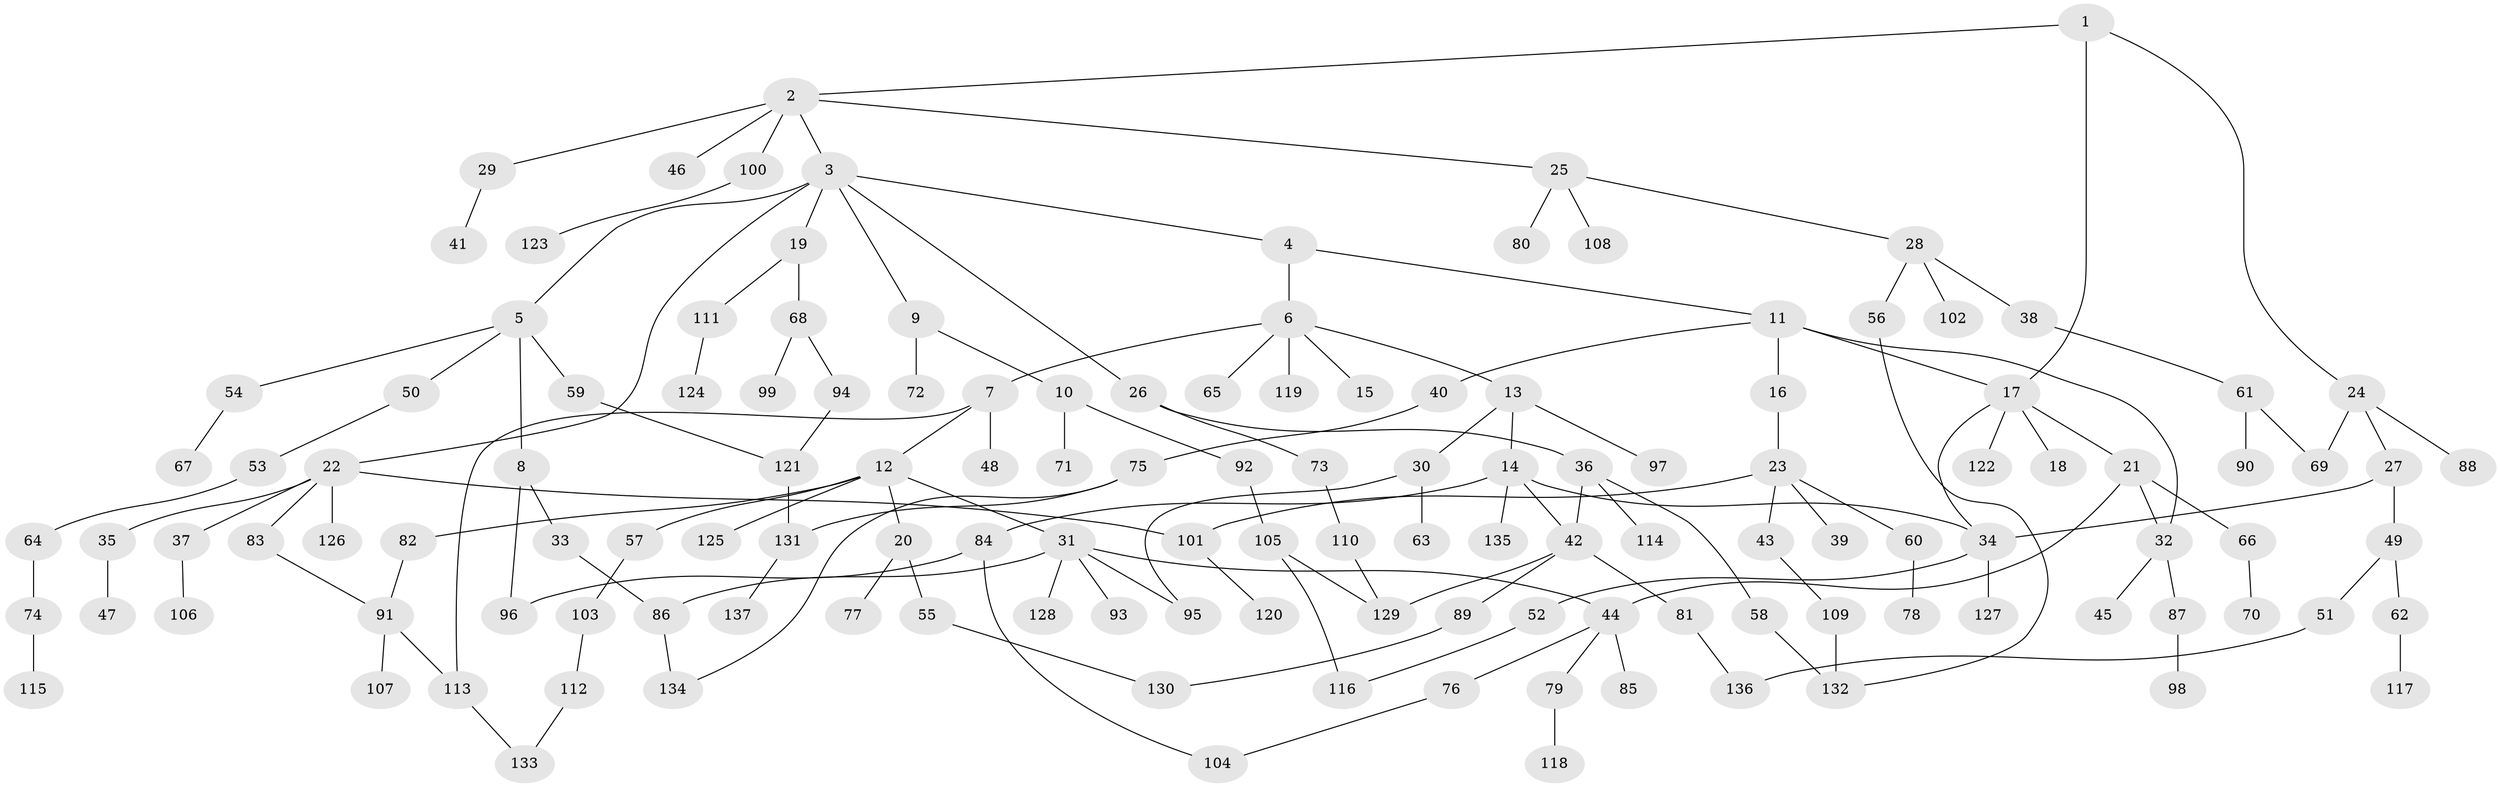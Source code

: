 // coarse degree distribution, {12: 0.04878048780487805, 14: 0.024390243902439025, 3: 0.0975609756097561, 9: 0.04878048780487805, 6: 0.024390243902439025, 5: 0.024390243902439025, 1: 0.4146341463414634, 2: 0.3170731707317073}
// Generated by graph-tools (version 1.1) at 2025/17/03/04/25 18:17:04]
// undirected, 137 vertices, 161 edges
graph export_dot {
graph [start="1"]
  node [color=gray90,style=filled];
  1;
  2;
  3;
  4;
  5;
  6;
  7;
  8;
  9;
  10;
  11;
  12;
  13;
  14;
  15;
  16;
  17;
  18;
  19;
  20;
  21;
  22;
  23;
  24;
  25;
  26;
  27;
  28;
  29;
  30;
  31;
  32;
  33;
  34;
  35;
  36;
  37;
  38;
  39;
  40;
  41;
  42;
  43;
  44;
  45;
  46;
  47;
  48;
  49;
  50;
  51;
  52;
  53;
  54;
  55;
  56;
  57;
  58;
  59;
  60;
  61;
  62;
  63;
  64;
  65;
  66;
  67;
  68;
  69;
  70;
  71;
  72;
  73;
  74;
  75;
  76;
  77;
  78;
  79;
  80;
  81;
  82;
  83;
  84;
  85;
  86;
  87;
  88;
  89;
  90;
  91;
  92;
  93;
  94;
  95;
  96;
  97;
  98;
  99;
  100;
  101;
  102;
  103;
  104;
  105;
  106;
  107;
  108;
  109;
  110;
  111;
  112;
  113;
  114;
  115;
  116;
  117;
  118;
  119;
  120;
  121;
  122;
  123;
  124;
  125;
  126;
  127;
  128;
  129;
  130;
  131;
  132;
  133;
  134;
  135;
  136;
  137;
  1 -- 2;
  1 -- 17;
  1 -- 24;
  2 -- 3;
  2 -- 25;
  2 -- 29;
  2 -- 46;
  2 -- 100;
  3 -- 4;
  3 -- 5;
  3 -- 9;
  3 -- 19;
  3 -- 22;
  3 -- 26;
  4 -- 6;
  4 -- 11;
  5 -- 8;
  5 -- 50;
  5 -- 54;
  5 -- 59;
  6 -- 7;
  6 -- 13;
  6 -- 15;
  6 -- 65;
  6 -- 119;
  7 -- 12;
  7 -- 48;
  7 -- 113;
  8 -- 33;
  8 -- 96;
  9 -- 10;
  9 -- 72;
  10 -- 71;
  10 -- 92;
  11 -- 16;
  11 -- 40;
  11 -- 17;
  11 -- 32;
  12 -- 20;
  12 -- 31;
  12 -- 57;
  12 -- 82;
  12 -- 125;
  13 -- 14;
  13 -- 30;
  13 -- 97;
  14 -- 42;
  14 -- 84;
  14 -- 135;
  14 -- 34;
  16 -- 23;
  17 -- 18;
  17 -- 21;
  17 -- 34;
  17 -- 122;
  19 -- 68;
  19 -- 111;
  20 -- 55;
  20 -- 77;
  21 -- 32;
  21 -- 66;
  21 -- 44;
  22 -- 35;
  22 -- 37;
  22 -- 83;
  22 -- 101;
  22 -- 126;
  23 -- 39;
  23 -- 43;
  23 -- 60;
  23 -- 101;
  24 -- 27;
  24 -- 69;
  24 -- 88;
  25 -- 28;
  25 -- 80;
  25 -- 108;
  26 -- 36;
  26 -- 73;
  27 -- 49;
  27 -- 34;
  28 -- 38;
  28 -- 56;
  28 -- 102;
  29 -- 41;
  30 -- 63;
  30 -- 95;
  31 -- 44;
  31 -- 93;
  31 -- 128;
  31 -- 86;
  31 -- 95;
  32 -- 45;
  32 -- 87;
  33 -- 86;
  34 -- 52;
  34 -- 127;
  35 -- 47;
  36 -- 58;
  36 -- 114;
  36 -- 42;
  37 -- 106;
  38 -- 61;
  40 -- 75;
  42 -- 81;
  42 -- 89;
  42 -- 129;
  43 -- 109;
  44 -- 76;
  44 -- 79;
  44 -- 85;
  49 -- 51;
  49 -- 62;
  50 -- 53;
  51 -- 136;
  52 -- 116;
  53 -- 64;
  54 -- 67;
  55 -- 130;
  56 -- 132;
  57 -- 103;
  58 -- 132;
  59 -- 121;
  60 -- 78;
  61 -- 90;
  61 -- 69;
  62 -- 117;
  64 -- 74;
  66 -- 70;
  68 -- 94;
  68 -- 99;
  73 -- 110;
  74 -- 115;
  75 -- 134;
  75 -- 131;
  76 -- 104;
  79 -- 118;
  81 -- 136;
  82 -- 91;
  83 -- 91;
  84 -- 104;
  84 -- 96;
  86 -- 134;
  87 -- 98;
  89 -- 130;
  91 -- 107;
  91 -- 113;
  92 -- 105;
  94 -- 121;
  100 -- 123;
  101 -- 120;
  103 -- 112;
  105 -- 129;
  105 -- 116;
  109 -- 132;
  110 -- 129;
  111 -- 124;
  112 -- 133;
  113 -- 133;
  121 -- 131;
  131 -- 137;
}
